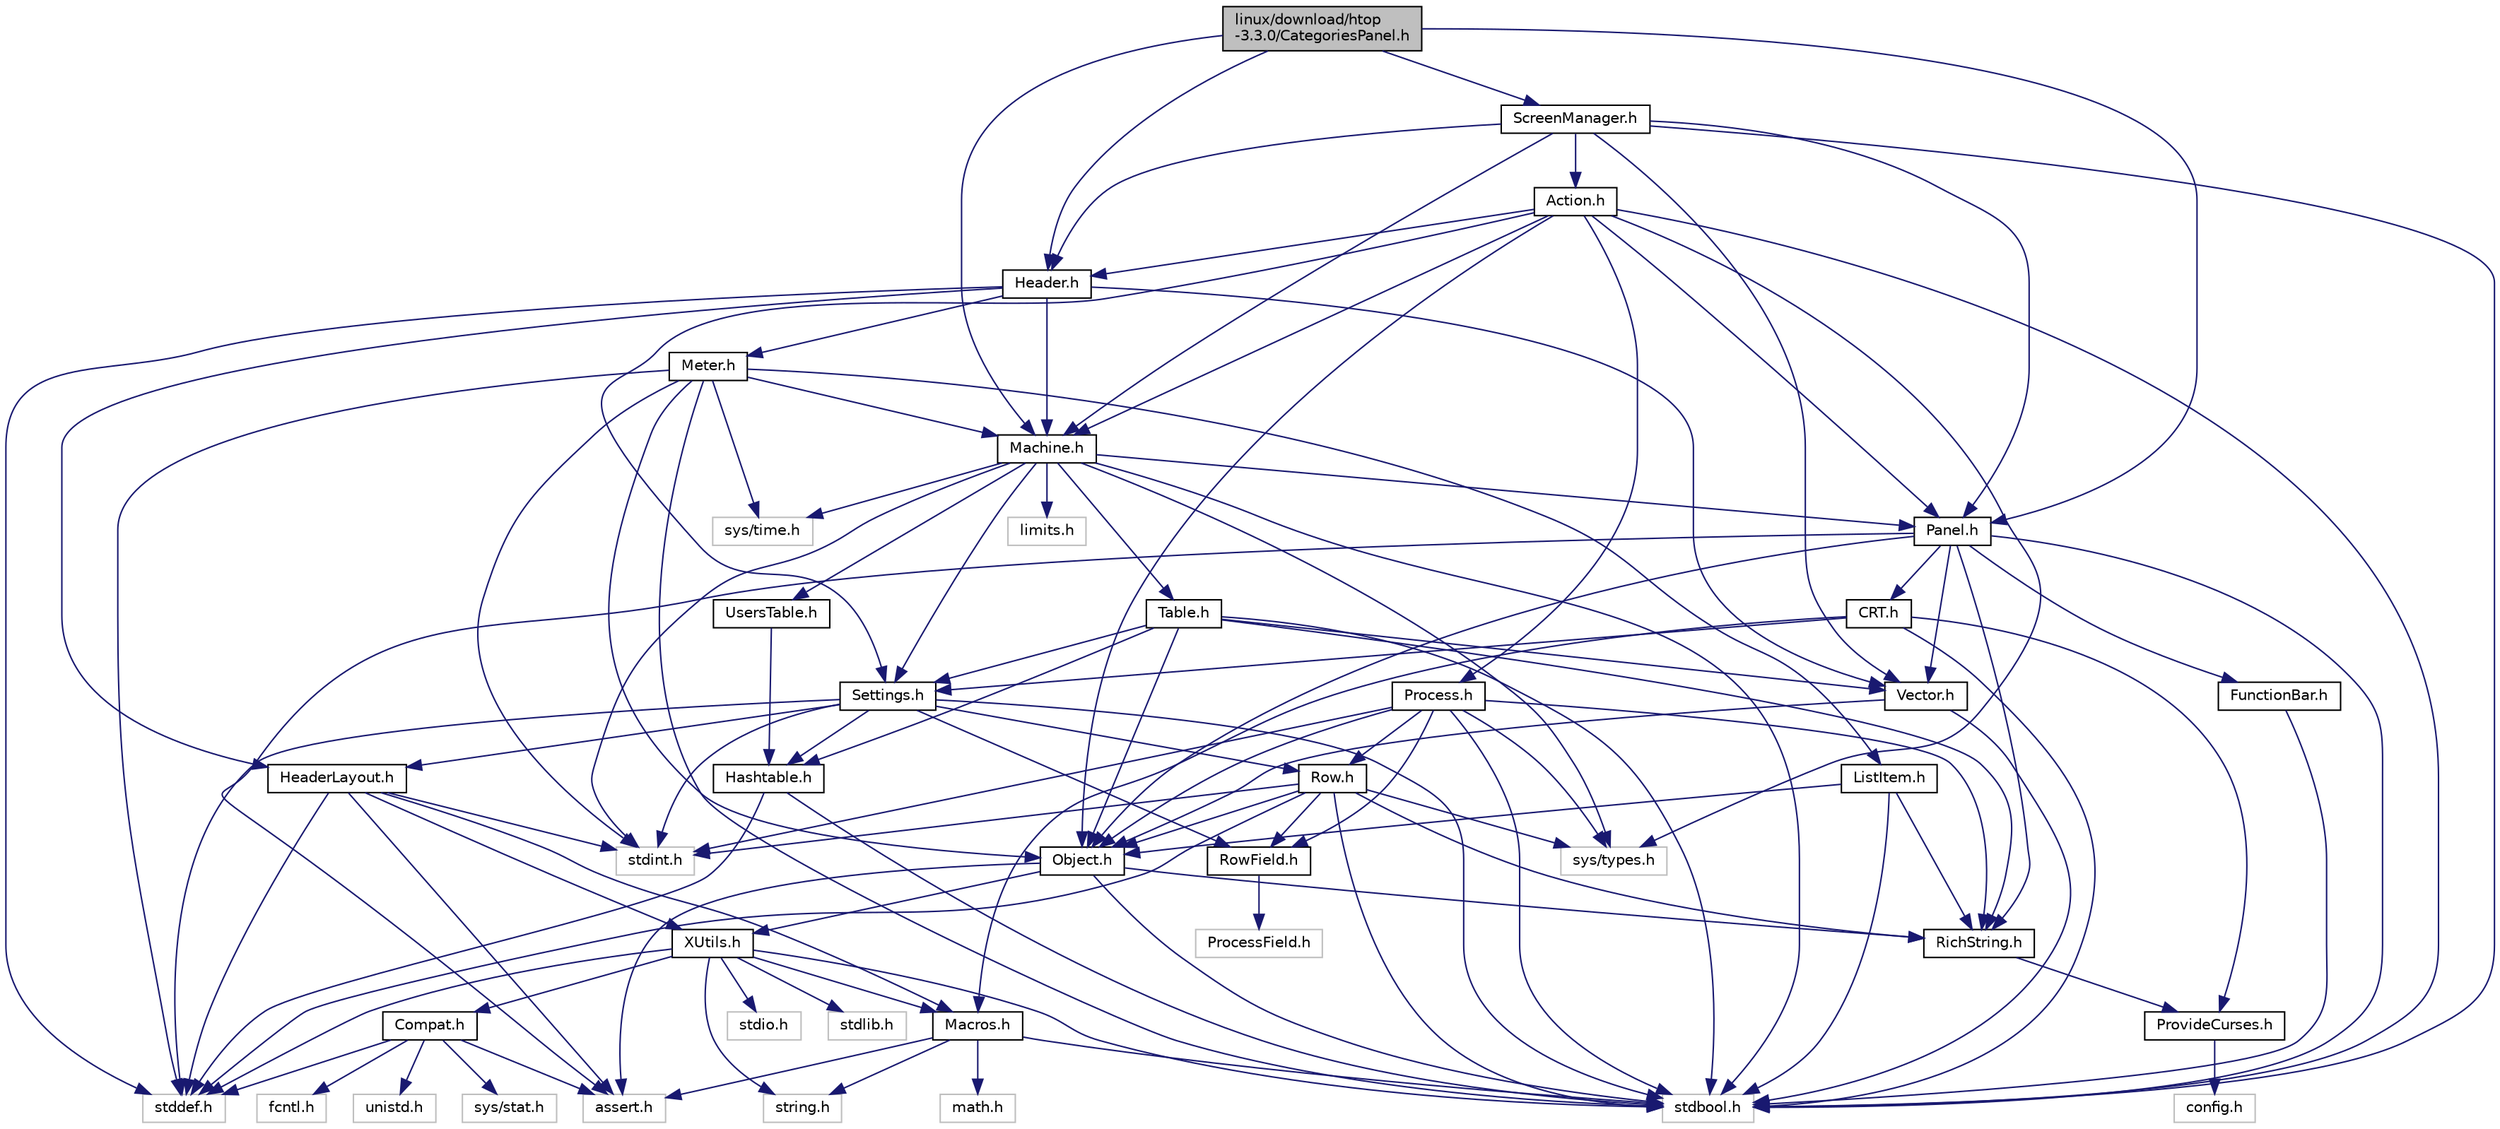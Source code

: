 digraph "linux/download/htop-3.3.0/CategoriesPanel.h"
{
  edge [fontname="Helvetica",fontsize="10",labelfontname="Helvetica",labelfontsize="10"];
  node [fontname="Helvetica",fontsize="10",shape=record];
  Node0 [label="linux/download/htop\l-3.3.0/CategoriesPanel.h",height=0.2,width=0.4,color="black", fillcolor="grey75", style="filled", fontcolor="black"];
  Node0 -> Node1 [color="midnightblue",fontsize="10",style="solid"];
  Node1 [label="Header.h",height=0.2,width=0.4,color="black", fillcolor="white", style="filled",URL="$linux_2download_2htop-3_83_80_2Header_8h.html"];
  Node1 -> Node2 [color="midnightblue",fontsize="10",style="solid"];
  Node2 [label="stddef.h",height=0.2,width=0.4,color="grey75", fillcolor="white", style="filled"];
  Node1 -> Node3 [color="midnightblue",fontsize="10",style="solid"];
  Node3 [label="HeaderLayout.h",height=0.2,width=0.4,color="black", fillcolor="white", style="filled",URL="$HeaderLayout_8h.html"];
  Node3 -> Node4 [color="midnightblue",fontsize="10",style="solid"];
  Node4 [label="assert.h",height=0.2,width=0.4,color="grey75", fillcolor="white", style="filled"];
  Node3 -> Node2 [color="midnightblue",fontsize="10",style="solid"];
  Node3 -> Node5 [color="midnightblue",fontsize="10",style="solid"];
  Node5 [label="stdint.h",height=0.2,width=0.4,color="grey75", fillcolor="white", style="filled"];
  Node3 -> Node6 [color="midnightblue",fontsize="10",style="solid"];
  Node6 [label="Macros.h",height=0.2,width=0.4,color="black", fillcolor="white", style="filled",URL="$Macros_8h.html"];
  Node6 -> Node4 [color="midnightblue",fontsize="10",style="solid"];
  Node6 -> Node7 [color="midnightblue",fontsize="10",style="solid"];
  Node7 [label="math.h",height=0.2,width=0.4,color="grey75", fillcolor="white", style="filled"];
  Node6 -> Node8 [color="midnightblue",fontsize="10",style="solid"];
  Node8 [label="stdbool.h",height=0.2,width=0.4,color="grey75", fillcolor="white", style="filled"];
  Node6 -> Node9 [color="midnightblue",fontsize="10",style="solid"];
  Node9 [label="string.h",height=0.2,width=0.4,color="grey75", fillcolor="white", style="filled"];
  Node3 -> Node10 [color="midnightblue",fontsize="10",style="solid"];
  Node10 [label="XUtils.h",height=0.2,width=0.4,color="black", fillcolor="white", style="filled",URL="$XUtils_8h.html"];
  Node10 -> Node8 [color="midnightblue",fontsize="10",style="solid"];
  Node10 -> Node2 [color="midnightblue",fontsize="10",style="solid"];
  Node10 -> Node11 [color="midnightblue",fontsize="10",style="solid"];
  Node11 [label="stdio.h",height=0.2,width=0.4,color="grey75", fillcolor="white", style="filled"];
  Node10 -> Node12 [color="midnightblue",fontsize="10",style="solid"];
  Node12 [label="stdlib.h",height=0.2,width=0.4,color="grey75", fillcolor="white", style="filled"];
  Node10 -> Node9 [color="midnightblue",fontsize="10",style="solid"];
  Node10 -> Node13 [color="midnightblue",fontsize="10",style="solid"];
  Node13 [label="Compat.h",height=0.2,width=0.4,color="black", fillcolor="white", style="filled",URL="$Compat_8h.html"];
  Node13 -> Node4 [color="midnightblue",fontsize="10",style="solid"];
  Node13 -> Node14 [color="midnightblue",fontsize="10",style="solid"];
  Node14 [label="fcntl.h",height=0.2,width=0.4,color="grey75", fillcolor="white", style="filled"];
  Node13 -> Node2 [color="midnightblue",fontsize="10",style="solid"];
  Node13 -> Node15 [color="midnightblue",fontsize="10",style="solid"];
  Node15 [label="unistd.h",height=0.2,width=0.4,color="grey75", fillcolor="white", style="filled"];
  Node13 -> Node16 [color="midnightblue",fontsize="10",style="solid"];
  Node16 [label="sys/stat.h",height=0.2,width=0.4,color="grey75", fillcolor="white", style="filled"];
  Node10 -> Node6 [color="midnightblue",fontsize="10",style="solid"];
  Node1 -> Node17 [color="midnightblue",fontsize="10",style="solid"];
  Node17 [label="Machine.h",height=0.2,width=0.4,color="black", fillcolor="white", style="filled",URL="$Machine_8h.html"];
  Node17 -> Node18 [color="midnightblue",fontsize="10",style="solid"];
  Node18 [label="limits.h",height=0.2,width=0.4,color="grey75", fillcolor="white", style="filled"];
  Node17 -> Node8 [color="midnightblue",fontsize="10",style="solid"];
  Node17 -> Node5 [color="midnightblue",fontsize="10",style="solid"];
  Node17 -> Node19 [color="midnightblue",fontsize="10",style="solid"];
  Node19 [label="sys/time.h",height=0.2,width=0.4,color="grey75", fillcolor="white", style="filled"];
  Node17 -> Node20 [color="midnightblue",fontsize="10",style="solid"];
  Node20 [label="sys/types.h",height=0.2,width=0.4,color="grey75", fillcolor="white", style="filled"];
  Node17 -> Node21 [color="midnightblue",fontsize="10",style="solid"];
  Node21 [label="Panel.h",height=0.2,width=0.4,color="black", fillcolor="white", style="filled",URL="$Panel_8h.html"];
  Node21 -> Node4 [color="midnightblue",fontsize="10",style="solid"];
  Node21 -> Node8 [color="midnightblue",fontsize="10",style="solid"];
  Node21 -> Node22 [color="midnightblue",fontsize="10",style="solid"];
  Node22 [label="CRT.h",height=0.2,width=0.4,color="black", fillcolor="white", style="filled",URL="$CRT_8h.html"];
  Node22 -> Node8 [color="midnightblue",fontsize="10",style="solid"];
  Node22 -> Node6 [color="midnightblue",fontsize="10",style="solid"];
  Node22 -> Node23 [color="midnightblue",fontsize="10",style="solid"];
  Node23 [label="ProvideCurses.h",height=0.2,width=0.4,color="black", fillcolor="white", style="filled",URL="$ProvideCurses_8h.html"];
  Node23 -> Node24 [color="midnightblue",fontsize="10",style="solid"];
  Node24 [label="config.h",height=0.2,width=0.4,color="grey75", fillcolor="white", style="filled"];
  Node22 -> Node25 [color="midnightblue",fontsize="10",style="solid"];
  Node25 [label="Settings.h",height=0.2,width=0.4,color="black", fillcolor="white", style="filled",URL="$Settings_8h.html"];
  Node25 -> Node8 [color="midnightblue",fontsize="10",style="solid"];
  Node25 -> Node2 [color="midnightblue",fontsize="10",style="solid"];
  Node25 -> Node5 [color="midnightblue",fontsize="10",style="solid"];
  Node25 -> Node26 [color="midnightblue",fontsize="10",style="solid"];
  Node26 [label="Hashtable.h",height=0.2,width=0.4,color="black", fillcolor="white", style="filled",URL="$Hashtable_8h.html"];
  Node26 -> Node8 [color="midnightblue",fontsize="10",style="solid"];
  Node26 -> Node2 [color="midnightblue",fontsize="10",style="solid"];
  Node25 -> Node3 [color="midnightblue",fontsize="10",style="solid"];
  Node25 -> Node27 [color="midnightblue",fontsize="10",style="solid"];
  Node27 [label="Row.h",height=0.2,width=0.4,color="black", fillcolor="white", style="filled",URL="$Row_8h.html"];
  Node27 -> Node8 [color="midnightblue",fontsize="10",style="solid"];
  Node27 -> Node2 [color="midnightblue",fontsize="10",style="solid"];
  Node27 -> Node5 [color="midnightblue",fontsize="10",style="solid"];
  Node27 -> Node20 [color="midnightblue",fontsize="10",style="solid"];
  Node27 -> Node28 [color="midnightblue",fontsize="10",style="solid"];
  Node28 [label="Object.h",height=0.2,width=0.4,color="black", fillcolor="white", style="filled",URL="$Object_8h.html"];
  Node28 -> Node4 [color="midnightblue",fontsize="10",style="solid"];
  Node28 -> Node8 [color="midnightblue",fontsize="10",style="solid"];
  Node28 -> Node29 [color="midnightblue",fontsize="10",style="solid"];
  Node29 [label="RichString.h",height=0.2,width=0.4,color="black", fillcolor="white", style="filled",URL="$RichString_8h.html"];
  Node29 -> Node23 [color="midnightblue",fontsize="10",style="solid"];
  Node28 -> Node10 [color="midnightblue",fontsize="10",style="solid"];
  Node27 -> Node29 [color="midnightblue",fontsize="10",style="solid"];
  Node27 -> Node30 [color="midnightblue",fontsize="10",style="solid"];
  Node30 [label="RowField.h",height=0.2,width=0.4,color="black", fillcolor="white", style="filled",URL="$RowField_8h.html"];
  Node30 -> Node31 [color="midnightblue",fontsize="10",style="solid"];
  Node31 [label="ProcessField.h",height=0.2,width=0.4,color="grey75", fillcolor="white", style="filled"];
  Node25 -> Node30 [color="midnightblue",fontsize="10",style="solid"];
  Node21 -> Node32 [color="midnightblue",fontsize="10",style="solid"];
  Node32 [label="FunctionBar.h",height=0.2,width=0.4,color="black", fillcolor="white", style="filled",URL="$FunctionBar_8h.html"];
  Node32 -> Node8 [color="midnightblue",fontsize="10",style="solid"];
  Node21 -> Node28 [color="midnightblue",fontsize="10",style="solid"];
  Node21 -> Node29 [color="midnightblue",fontsize="10",style="solid"];
  Node21 -> Node33 [color="midnightblue",fontsize="10",style="solid"];
  Node33 [label="Vector.h",height=0.2,width=0.4,color="black", fillcolor="white", style="filled",URL="$Vector_8h.html"];
  Node33 -> Node28 [color="midnightblue",fontsize="10",style="solid"];
  Node33 -> Node8 [color="midnightblue",fontsize="10",style="solid"];
  Node17 -> Node25 [color="midnightblue",fontsize="10",style="solid"];
  Node17 -> Node34 [color="midnightblue",fontsize="10",style="solid"];
  Node34 [label="Table.h",height=0.2,width=0.4,color="black", fillcolor="white", style="filled",URL="$Table_8h.html"];
  Node34 -> Node8 [color="midnightblue",fontsize="10",style="solid"];
  Node34 -> Node26 [color="midnightblue",fontsize="10",style="solid"];
  Node34 -> Node28 [color="midnightblue",fontsize="10",style="solid"];
  Node34 -> Node29 [color="midnightblue",fontsize="10",style="solid"];
  Node34 -> Node25 [color="midnightblue",fontsize="10",style="solid"];
  Node34 -> Node33 [color="midnightblue",fontsize="10",style="solid"];
  Node17 -> Node35 [color="midnightblue",fontsize="10",style="solid"];
  Node35 [label="UsersTable.h",height=0.2,width=0.4,color="black", fillcolor="white", style="filled",URL="$UsersTable_8h.html"];
  Node35 -> Node26 [color="midnightblue",fontsize="10",style="solid"];
  Node1 -> Node36 [color="midnightblue",fontsize="10",style="solid"];
  Node36 [label="Meter.h",height=0.2,width=0.4,color="black", fillcolor="white", style="filled",URL="$Meter_8h.html"];
  Node36 -> Node8 [color="midnightblue",fontsize="10",style="solid"];
  Node36 -> Node2 [color="midnightblue",fontsize="10",style="solid"];
  Node36 -> Node5 [color="midnightblue",fontsize="10",style="solid"];
  Node36 -> Node19 [color="midnightblue",fontsize="10",style="solid"];
  Node36 -> Node37 [color="midnightblue",fontsize="10",style="solid"];
  Node37 [label="ListItem.h",height=0.2,width=0.4,color="black", fillcolor="white", style="filled",URL="$ListItem_8h.html"];
  Node37 -> Node8 [color="midnightblue",fontsize="10",style="solid"];
  Node37 -> Node28 [color="midnightblue",fontsize="10",style="solid"];
  Node37 -> Node29 [color="midnightblue",fontsize="10",style="solid"];
  Node36 -> Node17 [color="midnightblue",fontsize="10",style="solid"];
  Node36 -> Node28 [color="midnightblue",fontsize="10",style="solid"];
  Node1 -> Node33 [color="midnightblue",fontsize="10",style="solid"];
  Node0 -> Node17 [color="midnightblue",fontsize="10",style="solid"];
  Node0 -> Node21 [color="midnightblue",fontsize="10",style="solid"];
  Node0 -> Node38 [color="midnightblue",fontsize="10",style="solid"];
  Node38 [label="ScreenManager.h",height=0.2,width=0.4,color="black", fillcolor="white", style="filled",URL="$ScreenManager_8h.html"];
  Node38 -> Node8 [color="midnightblue",fontsize="10",style="solid"];
  Node38 -> Node39 [color="midnightblue",fontsize="10",style="solid"];
  Node39 [label="Action.h",height=0.2,width=0.4,color="black", fillcolor="white", style="filled",URL="$Action_8h.html"];
  Node39 -> Node8 [color="midnightblue",fontsize="10",style="solid"];
  Node39 -> Node20 [color="midnightblue",fontsize="10",style="solid"];
  Node39 -> Node1 [color="midnightblue",fontsize="10",style="solid"];
  Node39 -> Node17 [color="midnightblue",fontsize="10",style="solid"];
  Node39 -> Node28 [color="midnightblue",fontsize="10",style="solid"];
  Node39 -> Node21 [color="midnightblue",fontsize="10",style="solid"];
  Node39 -> Node40 [color="midnightblue",fontsize="10",style="solid"];
  Node40 [label="Process.h",height=0.2,width=0.4,color="black", fillcolor="white", style="filled",URL="$Process_8h.html"];
  Node40 -> Node8 [color="midnightblue",fontsize="10",style="solid"];
  Node40 -> Node5 [color="midnightblue",fontsize="10",style="solid"];
  Node40 -> Node20 [color="midnightblue",fontsize="10",style="solid"];
  Node40 -> Node28 [color="midnightblue",fontsize="10",style="solid"];
  Node40 -> Node29 [color="midnightblue",fontsize="10",style="solid"];
  Node40 -> Node27 [color="midnightblue",fontsize="10",style="solid"];
  Node40 -> Node30 [color="midnightblue",fontsize="10",style="solid"];
  Node39 -> Node25 [color="midnightblue",fontsize="10",style="solid"];
  Node38 -> Node1 [color="midnightblue",fontsize="10",style="solid"];
  Node38 -> Node17 [color="midnightblue",fontsize="10",style="solid"];
  Node38 -> Node21 [color="midnightblue",fontsize="10",style="solid"];
  Node38 -> Node33 [color="midnightblue",fontsize="10",style="solid"];
}
